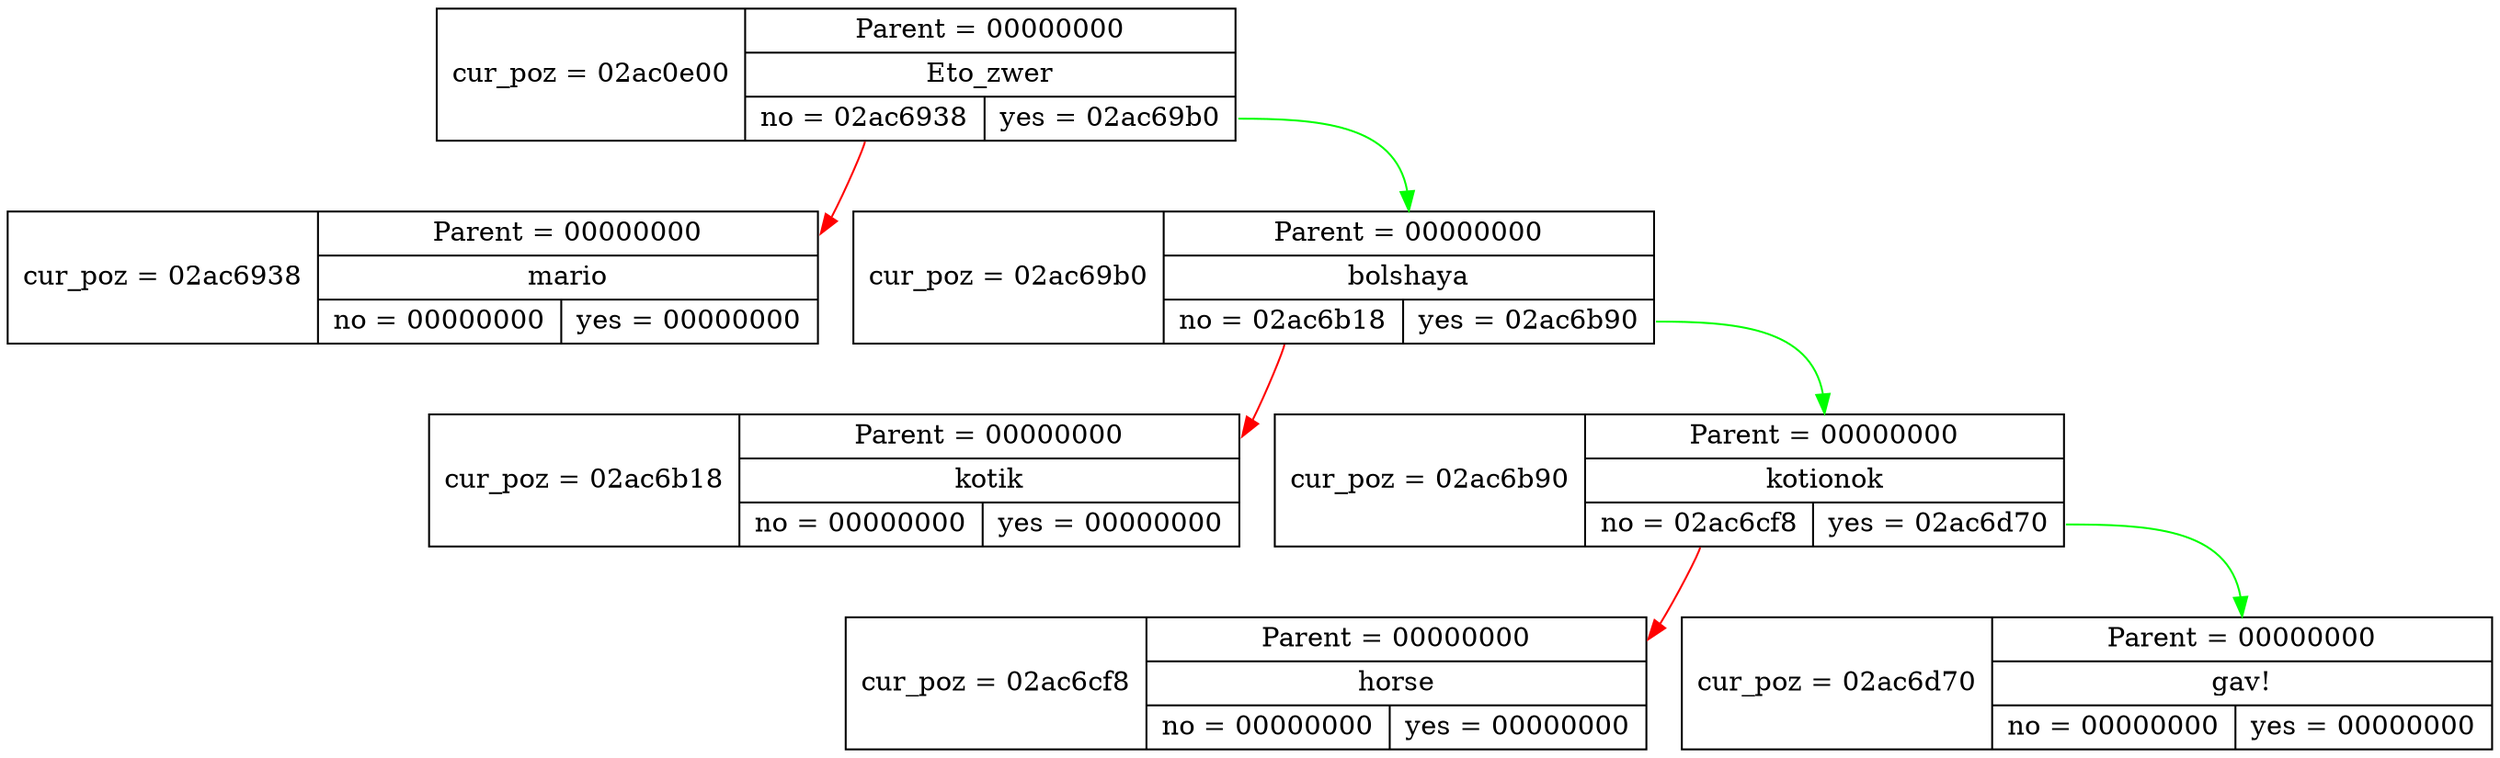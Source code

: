 digraph list {
	node [shape = record];
	node02ac6938 [label = "cur_poz = 02ac6938|{<f0> Parent = 00000000 | <f1>mario |{<f2> no = 00000000 | <f3> yes = 00000000 }}"];
	node02ac0e00 [label = "cur_poz = 02ac0e00|{<f0> Parent = 00000000 | <f1>Eto_zwer |{<f2> no = 02ac6938 | <f3> yes = 02ac69b0 }}"];
	node02ac6b18 [label = "cur_poz = 02ac6b18|{<f0> Parent = 00000000 | <f1>kotik |{<f2> no = 00000000 | <f3> yes = 00000000 }}"];
	node02ac69b0 [label = "cur_poz = 02ac69b0|{<f0> Parent = 00000000 | <f1>bolshaya |{<f2> no = 02ac6b18 | <f3> yes = 02ac6b90 }}"];
	node02ac6cf8 [label = "cur_poz = 02ac6cf8|{<f0> Parent = 00000000 | <f1>horse |{<f2> no = 00000000 | <f3> yes = 00000000 }}"];
	node02ac6b90 [label = "cur_poz = 02ac6b90|{<f0> Parent = 00000000 | <f1>kotionok |{<f2> no = 02ac6cf8 | <f3> yes = 02ac6d70 }}"];
	node02ac6d70 [label = "cur_poz = 02ac6d70|{<f0> Parent = 00000000 | <f1>gav! |{<f2> no = 00000000 | <f3> yes = 00000000 }}"];
	"node02ac0e00":f2 -> "node02ac6938":f0[color = red];
	"node02ac0e00":f3 -> "node02ac69b0":f0[color = green];
	"node02ac69b0":f2 -> "node02ac6b18":f0[color = red];
	"node02ac69b0":f3 -> "node02ac6b90":f0[color = green];
	"node02ac6b90":f2 -> "node02ac6cf8":f0[color = red];
	"node02ac6b90":f3 -> "node02ac6d70":f0[color = green];
}